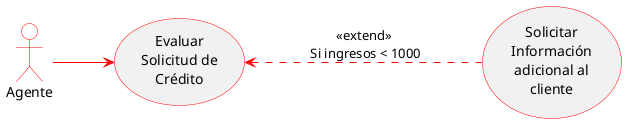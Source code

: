 @startuml
'https://plantuml.com/use-case-diagram
left to right direction
:Agente: as agente #white;line:red;

(Evaluar\nSolicitud de\nCrédito) as evaluaCred #line:red;

(Solicitar\nInformación\nadicional al\ncliente) as solInfoExtra #line:red;

agente --> evaluaCred #red
evaluaCred <... solInfoExtra #red : <<extend>>\n Si ingresos < 1000
@enduml